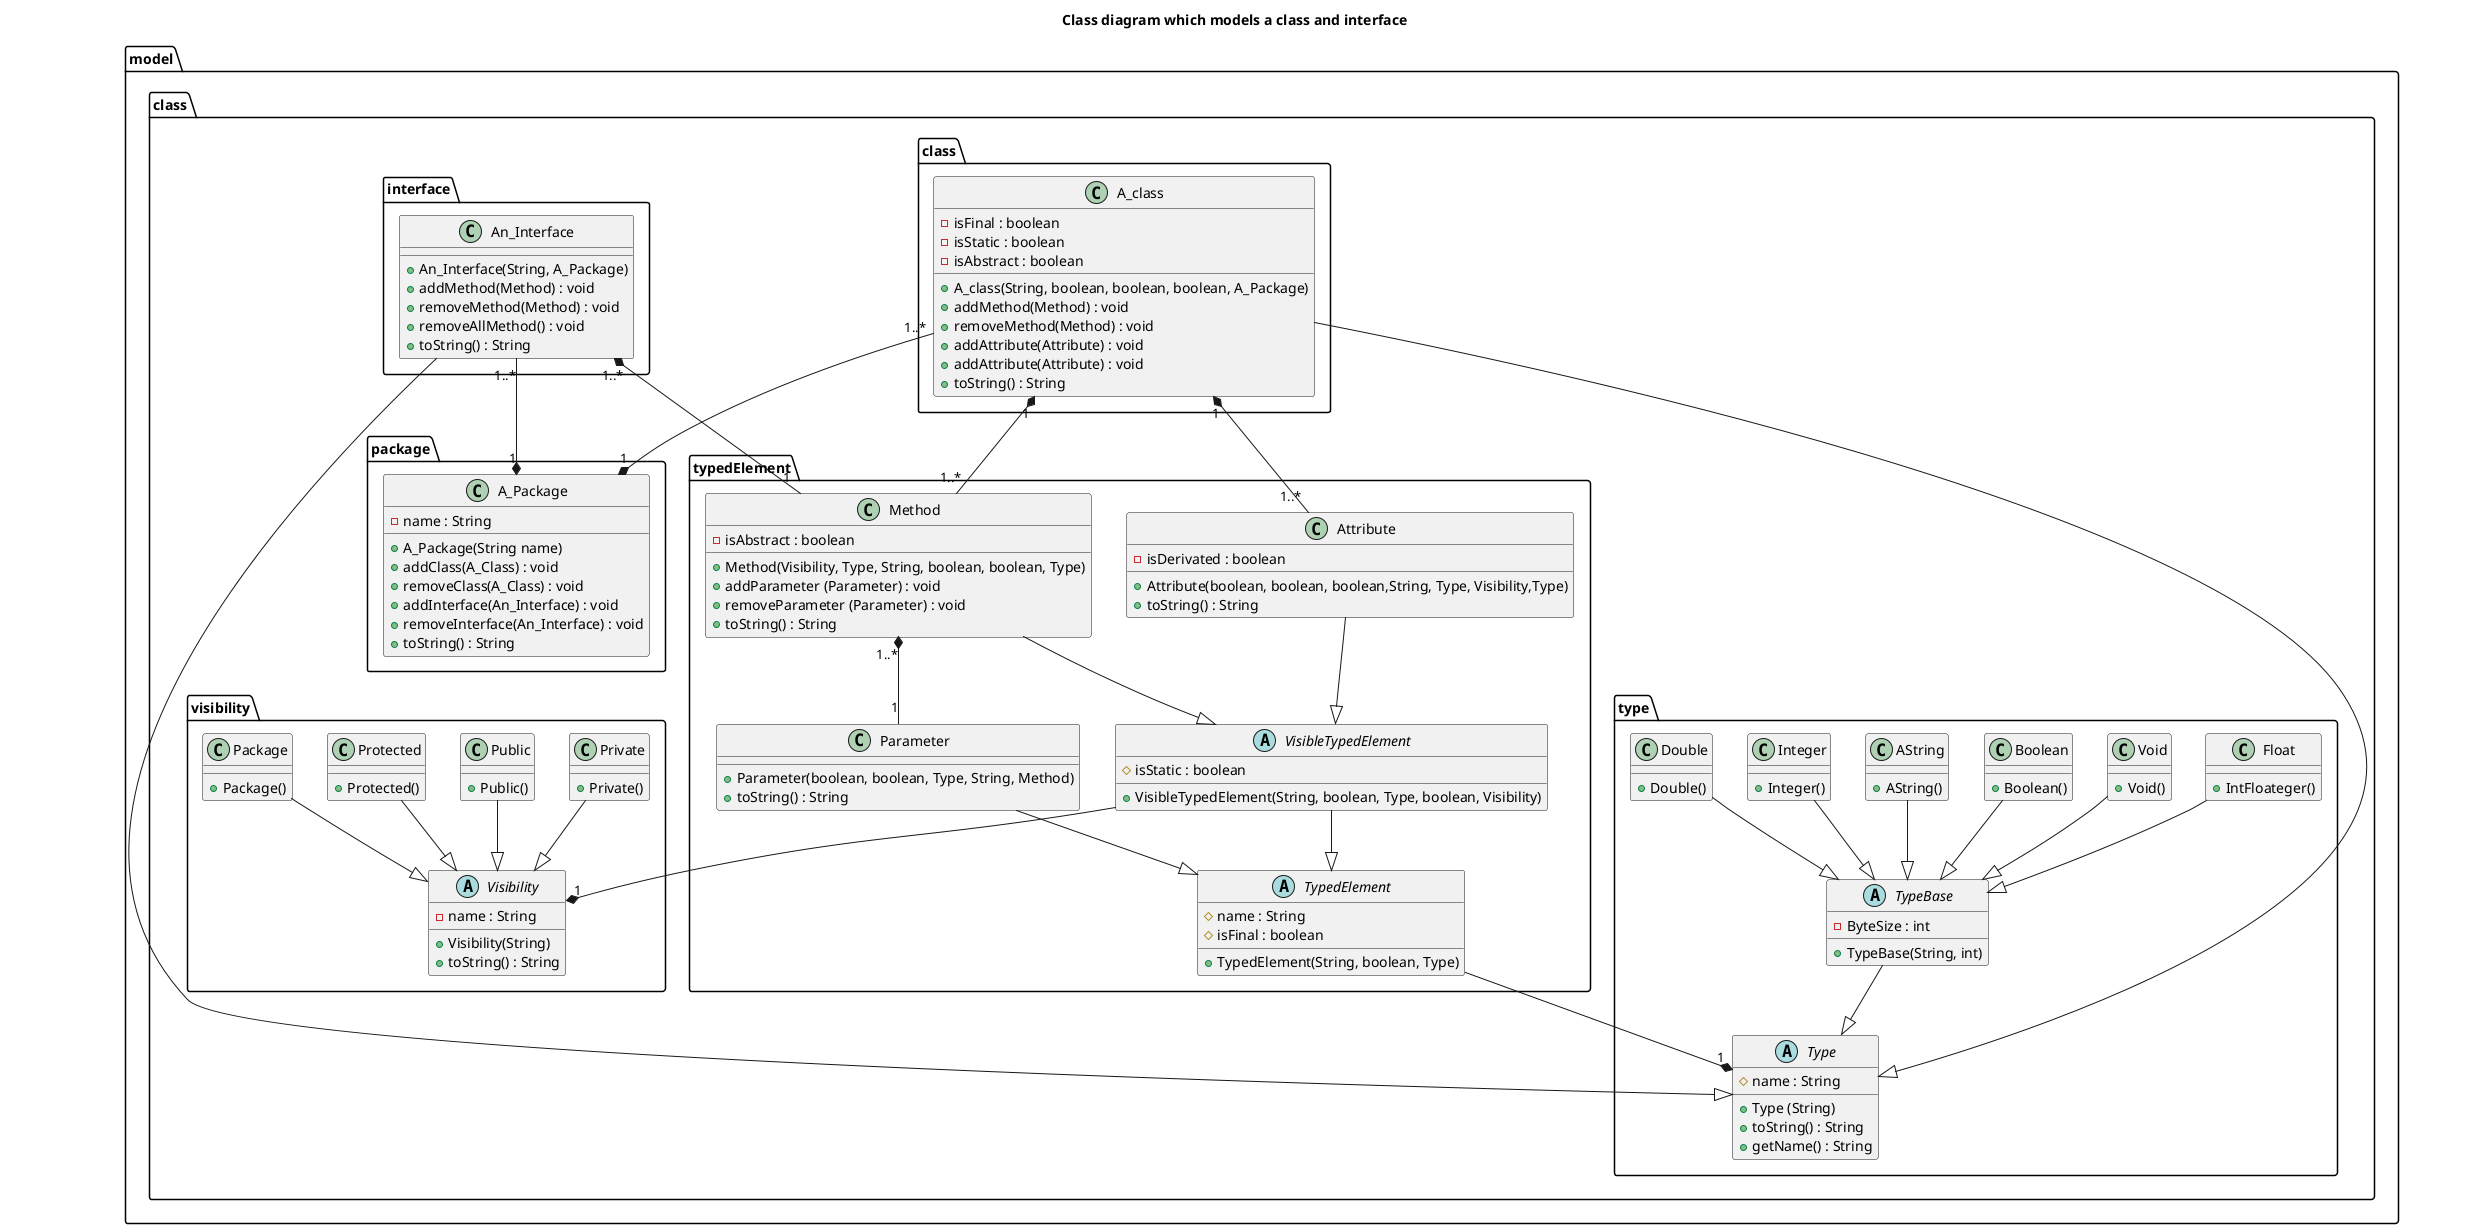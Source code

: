 @startuml

title Class diagram which models a class and interface



package model.class <<folder>> {

	package model.class.package <<folder>> {
		class A_Package {
		 - name : String
		 
		 + A_Package(String name)
		 + addClass(A_Class) : void
		 + removeClass(A_Class) : void
		 + addInterface(An_Interface) : void
		 + removeInterface(An_Interface) : void
		 + toString() : String
		}
	}
	
	package model.class.class <<folder>> {
		 
		 class A_class {
		  - isFinal : boolean
		  - isStatic : boolean
		  - isAbstract : boolean
		  
		  + A_class(String, boolean, boolean, boolean, A_Package)
		  + addMethod(Method) : void
		  + removeMethod(Method) : void
		  + addAttribute(Attribute) : void
		  + addAttribute(Attribute) : void
		  + toString() : String
		}	
	}
	
	package model.class.interface <<folder>> {
		class An_Interface {
		
		+ An_Interface(String, A_Package)
		+ addMethod(Method) : void
		+ removeMethod(Method) : void
		+ removeAllMethod() : void
		+ toString() : String
		}
	}
	
	
	package model.class.typedElement <<folder>> {
		
		class Attribute {
			- isDerivated : boolean
			
			+ Attribute(boolean, boolean, boolean,String, Type, Visibility,Type)
			+ toString() : String
		}
		
		class Method {
			- isAbstract : boolean
			
			+ Method(Visibility, Type, String, boolean, boolean, Type)
			+ addParameter (Parameter) : void
			+ removeParameter (Parameter) : void
			+ toString() : String
		}
		
		class Parameter {
			+ Parameter(boolean, boolean, Type, String, Method)
			+ toString() : String
		}
		
		abstract class TypedElement{
			# name : String
			# isFinal : boolean
			
			+ TypedElement(String, boolean, Type)
		}
		
		abstract class VisibleTypedElement {
			# isStatic : boolean
			
			+ VisibleTypedElement(String, boolean, Type, boolean, Visibility)
		}
	}
	
	
	
	package model.class.type <<folder>> {
		abstract class Type{
			# name : String
			
			+ Type (String)
			+ toString() : String
			+ getName() : String
		}
		
		abstract class TypeBase{
		 	- ByteSize : int
		 	+ TypeBase(String, int)
		}
		
		class Integer {
			+ Integer()
		}
		
		class Double {
			+ Double()
		}
		
		class Float {
			+ IntFloateger()
		}
		
		class Void {
			+ Void()
		}
		
		class Boolean {
			+ Boolean()
		}
		
		class AString {
			+ AString()
		}	
	}
	
	Boolean --|> TypeBase
	Float --|> TypeBase
	Double --|> TypeBase
	Integer --|> TypeBase
	Void --|> TypeBase
	AString --|> TypeBase
	
	TypeBase --|> Type
	
	TypedElement  " " --* "1" Type
	
	
	package model.class.visibility <<folder>> {
		
		abstract class Visibility{
			- name : String
			
			+ Visibility(String)
			+ toString() : String
		}
		
		class Private {
			+ Private()
		}
		
		class Public {
			+ Public()
		}
		
		class Protected {
			+ Protected()
		}
		
		class Package {
			+ Package()
		}
	}
	
	Private --|> Visibility
	Public --|> Visibility
	Protected --|> Visibility
	Package --|> Visibility
	
	VisibleTypedElement --|> TypedElement
	Parameter --|> TypedElement
	
	Method --|> VisibleTypedElement
	Attribute --|> VisibleTypedElement
	VisibleTypedElement " " --* "1" Visibility
	
	
	A_class --|> Type
	A_class "1..*" --* "1" A_Package
	An_Interface "1..*" --* "1" A_Package
	A_class "1" *-- "1..*" Attribute
	A_class "1" *-- "1..*" Method
	
	An_Interface "1..*" *-- "1" Method
	
	Method "1..*" *-- "1" Parameter
	
	An_Interface --|> Type	
	
}






@enduml